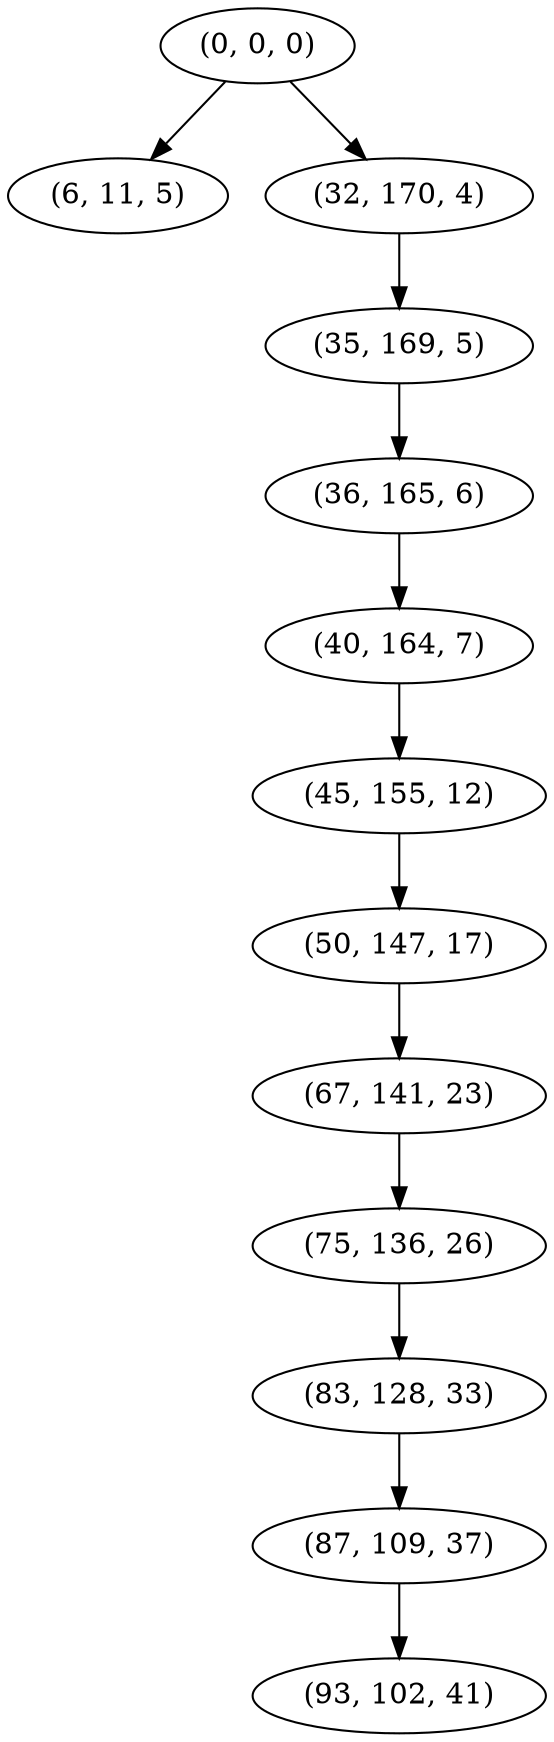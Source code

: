 digraph tree {
    "(0, 0, 0)";
    "(6, 11, 5)";
    "(32, 170, 4)";
    "(35, 169, 5)";
    "(36, 165, 6)";
    "(40, 164, 7)";
    "(45, 155, 12)";
    "(50, 147, 17)";
    "(67, 141, 23)";
    "(75, 136, 26)";
    "(83, 128, 33)";
    "(87, 109, 37)";
    "(93, 102, 41)";
    "(0, 0, 0)" -> "(6, 11, 5)";
    "(0, 0, 0)" -> "(32, 170, 4)";
    "(32, 170, 4)" -> "(35, 169, 5)";
    "(35, 169, 5)" -> "(36, 165, 6)";
    "(36, 165, 6)" -> "(40, 164, 7)";
    "(40, 164, 7)" -> "(45, 155, 12)";
    "(45, 155, 12)" -> "(50, 147, 17)";
    "(50, 147, 17)" -> "(67, 141, 23)";
    "(67, 141, 23)" -> "(75, 136, 26)";
    "(75, 136, 26)" -> "(83, 128, 33)";
    "(83, 128, 33)" -> "(87, 109, 37)";
    "(87, 109, 37)" -> "(93, 102, 41)";
}
